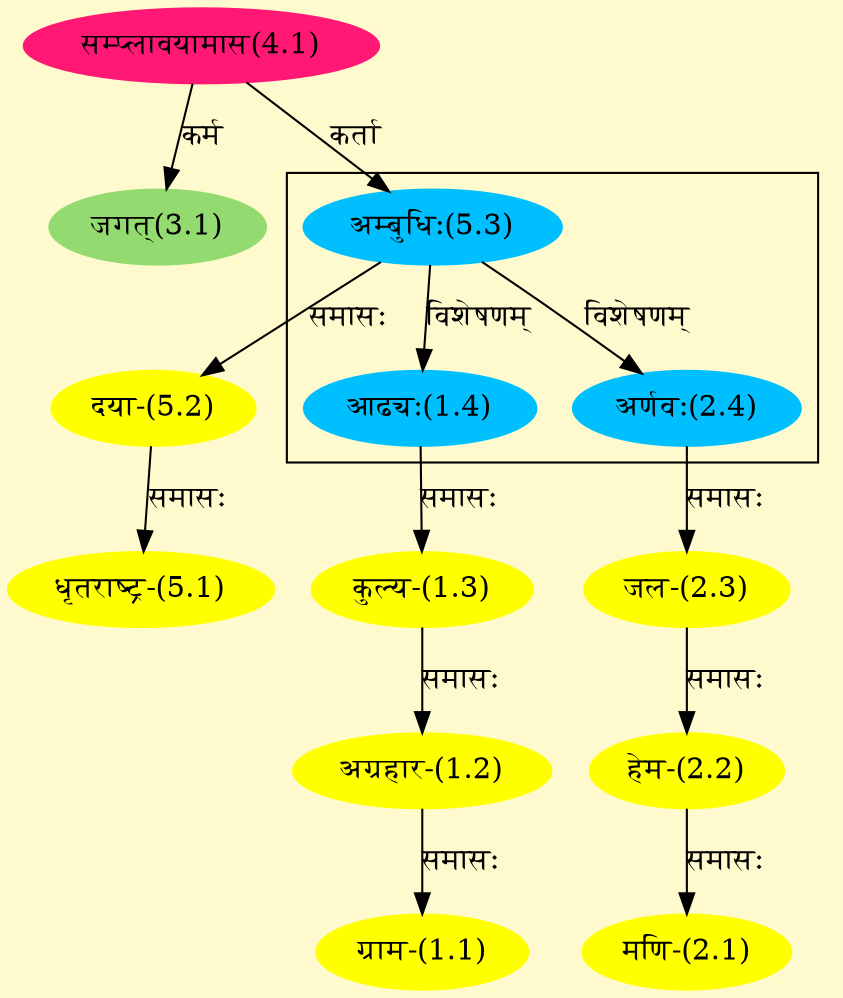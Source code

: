 digraph G{
rankdir=BT;
 compound=true;
 bgcolor="lemonchiffon1";

subgraph cluster_1{
Node1_4 [style=filled, color="#00BFFF" label = "आढ्यः(1.4)"]
Node5_3 [style=filled, color="#00BFFF" label = "अम्बुधिः(5.3)"]
Node2_4 [style=filled, color="#00BFFF" label = "अर्णवः(2.4)"]

}
Node1_1 [style=filled, color="#FFFF00" label = "ग्राम-(1.1)"]
Node1_2 [style=filled, color="#FFFF00" label = "अग्रहार-(1.2)"]
Node1_3 [style=filled, color="#FFFF00" label = "कुल्य-(1.3)"]
Node1_4 [style=filled, color="#00BFFF" label = "आढ्यः(1.4)"]
Node2_1 [style=filled, color="#FFFF00" label = "मणि-(2.1)"]
Node2_2 [style=filled, color="#FFFF00" label = "हेम-(2.2)"]
Node2_3 [style=filled, color="#FFFF00" label = "जल-(2.3)"]
Node2_4 [style=filled, color="#00BFFF" label = "अर्णवः(2.4)"]
Node3_1 [style=filled, color="#93DB70" label = "जगत्(3.1)"]
Node4_1 [style=filled, color="#FF1975" label = "सम्प्लावयामास(4.1)"]
Node5_3 [style=filled, color="#00BFFF" label = "अम्बुधिः(5.3)"]
Node5_1 [style=filled, color="#FFFF00" label = "धृतराष्ट्र-(5.1)"]
Node5_2 [style=filled, color="#FFFF00" label = "दया-(5.2)"]
/* Start of Relations section */

Node1_1 -> Node1_2 [  label="समासः"  dir="back" ]
Node1_2 -> Node1_3 [  label="समासः"  dir="back" ]
Node1_3 -> Node1_4 [  label="समासः"  dir="back" ]
Node1_4 -> Node5_3 [  label="विशेषणम्"  dir="back" ]
Node2_1 -> Node2_2 [  label="समासः"  dir="back" ]
Node2_2 -> Node2_3 [  label="समासः"  dir="back" ]
Node2_3 -> Node2_4 [  label="समासः"  dir="back" ]
Node2_4 -> Node5_3 [  label="विशेषणम्"  dir="back" ]
Node3_1 -> Node4_1 [  label="कर्म"  dir="back" ]
Node5_1 -> Node5_2 [  label="समासः"  dir="back" ]
Node5_2 -> Node5_3 [  label="समासः"  dir="back" ]
Node5_3 -> Node4_1 [  label="कर्ता"  dir="back" ]
}
